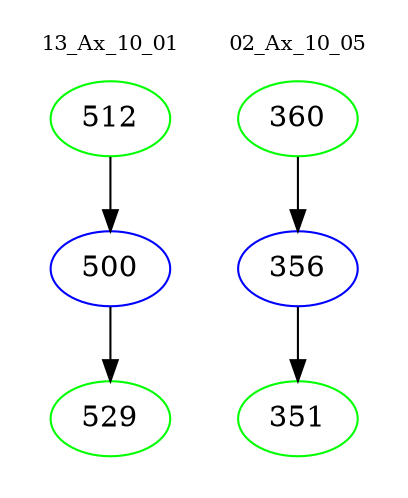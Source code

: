 digraph{
subgraph cluster_0 {
color = white
label = "13_Ax_10_01";
fontsize=10;
T0_512 [label="512", color="green"]
T0_512 -> T0_500 [color="black"]
T0_500 [label="500", color="blue"]
T0_500 -> T0_529 [color="black"]
T0_529 [label="529", color="green"]
}
subgraph cluster_1 {
color = white
label = "02_Ax_10_05";
fontsize=10;
T1_360 [label="360", color="green"]
T1_360 -> T1_356 [color="black"]
T1_356 [label="356", color="blue"]
T1_356 -> T1_351 [color="black"]
T1_351 [label="351", color="green"]
}
}
